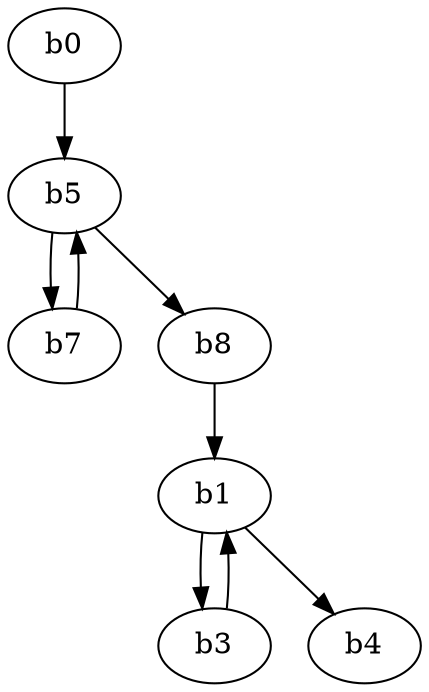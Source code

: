digraph MIL {
  b0;
  b0 -> b5;
  b7 -> b5;
  b5 -> b8;
  b8 -> b1;
  b3 -> b1;
  b1 -> b4;
  b1 -> b3;
  b5 -> b7;
}
